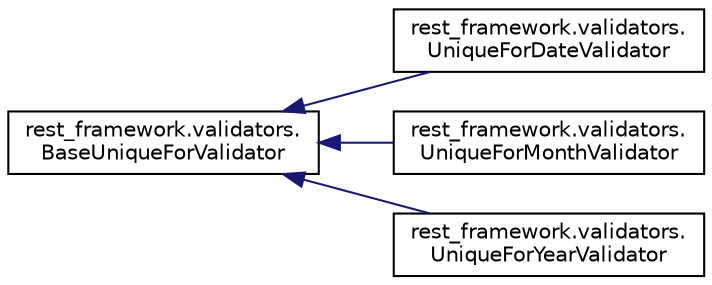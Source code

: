 digraph "Graphical Class Hierarchy"
{
 // LATEX_PDF_SIZE
  edge [fontname="Helvetica",fontsize="10",labelfontname="Helvetica",labelfontsize="10"];
  node [fontname="Helvetica",fontsize="10",shape=record];
  rankdir="LR";
  Node0 [label="rest_framework.validators.\lBaseUniqueForValidator",height=0.2,width=0.4,color="black", fillcolor="white", style="filled",URL="$classrest__framework_1_1validators_1_1_base_unique_for_validator.html",tooltip=" "];
  Node0 -> Node1 [dir="back",color="midnightblue",fontsize="10",style="solid",fontname="Helvetica"];
  Node1 [label="rest_framework.validators.\lUniqueForDateValidator",height=0.2,width=0.4,color="black", fillcolor="white", style="filled",URL="$classrest__framework_1_1validators_1_1_unique_for_date_validator.html",tooltip=" "];
  Node0 -> Node2 [dir="back",color="midnightblue",fontsize="10",style="solid",fontname="Helvetica"];
  Node2 [label="rest_framework.validators.\lUniqueForMonthValidator",height=0.2,width=0.4,color="black", fillcolor="white", style="filled",URL="$classrest__framework_1_1validators_1_1_unique_for_month_validator.html",tooltip=" "];
  Node0 -> Node3 [dir="back",color="midnightblue",fontsize="10",style="solid",fontname="Helvetica"];
  Node3 [label="rest_framework.validators.\lUniqueForYearValidator",height=0.2,width=0.4,color="black", fillcolor="white", style="filled",URL="$classrest__framework_1_1validators_1_1_unique_for_year_validator.html",tooltip=" "];
}
